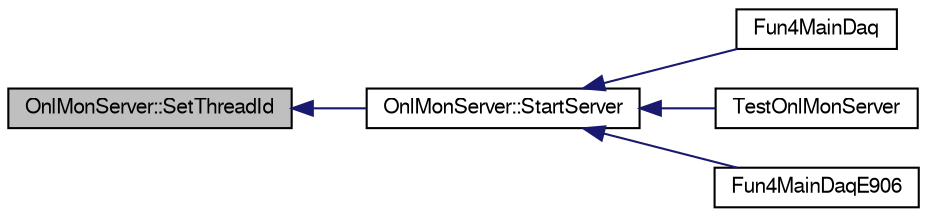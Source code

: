 digraph "OnlMonServer::SetThreadId"
{
  bgcolor="transparent";
  edge [fontname="FreeSans",fontsize="10",labelfontname="FreeSans",labelfontsize="10"];
  node [fontname="FreeSans",fontsize="10",shape=record];
  rankdir="LR";
  Node1 [label="OnlMonServer::SetThreadId",height=0.2,width=0.4,color="black", fillcolor="grey75", style="filled" fontcolor="black"];
  Node1 -> Node2 [dir="back",color="midnightblue",fontsize="10",style="solid",fontname="FreeSans"];
  Node2 [label="OnlMonServer::StartServer",height=0.2,width=0.4,color="black",URL="$d8/d38/classOnlMonServer.html#a1faba47a8f98c19d258624675f820705"];
  Node2 -> Node3 [dir="back",color="midnightblue",fontsize="10",style="solid",fontname="FreeSans"];
  Node3 [label="Fun4MainDaq",height=0.2,width=0.4,color="black",URL="$df/d6a/e1039-core_2online_2macros_2Fun4MainDaq_8C.html#ab9151bcfc5d35e7a25c9cf86fddd2bd2",tooltip="Fun4MainDaq.C: Fun4all macro to decode the MainDAQ data. "];
  Node2 -> Node4 [dir="back",color="midnightblue",fontsize="10",style="solid",fontname="FreeSans"];
  Node4 [label="TestOnlMonServer",height=0.2,width=0.4,color="black",URL="$df/d6a/e1039-core_2online_2macros_2Fun4MainDaq_8C.html#a92136f391f9569a6c6c1c81dcb9679df"];
  Node2 -> Node5 [dir="back",color="midnightblue",fontsize="10",style="solid",fontname="FreeSans"];
  Node5 [label="Fun4MainDaqE906",height=0.2,width=0.4,color="black",URL="$d1/d6b/Fun4MainDaqE906_8C.html#a3617355b5c033a5635408b1cd8c29c35",tooltip="Fun4MainDaq.C: Fun4all macro to decode the MainDAQ data. "];
}
